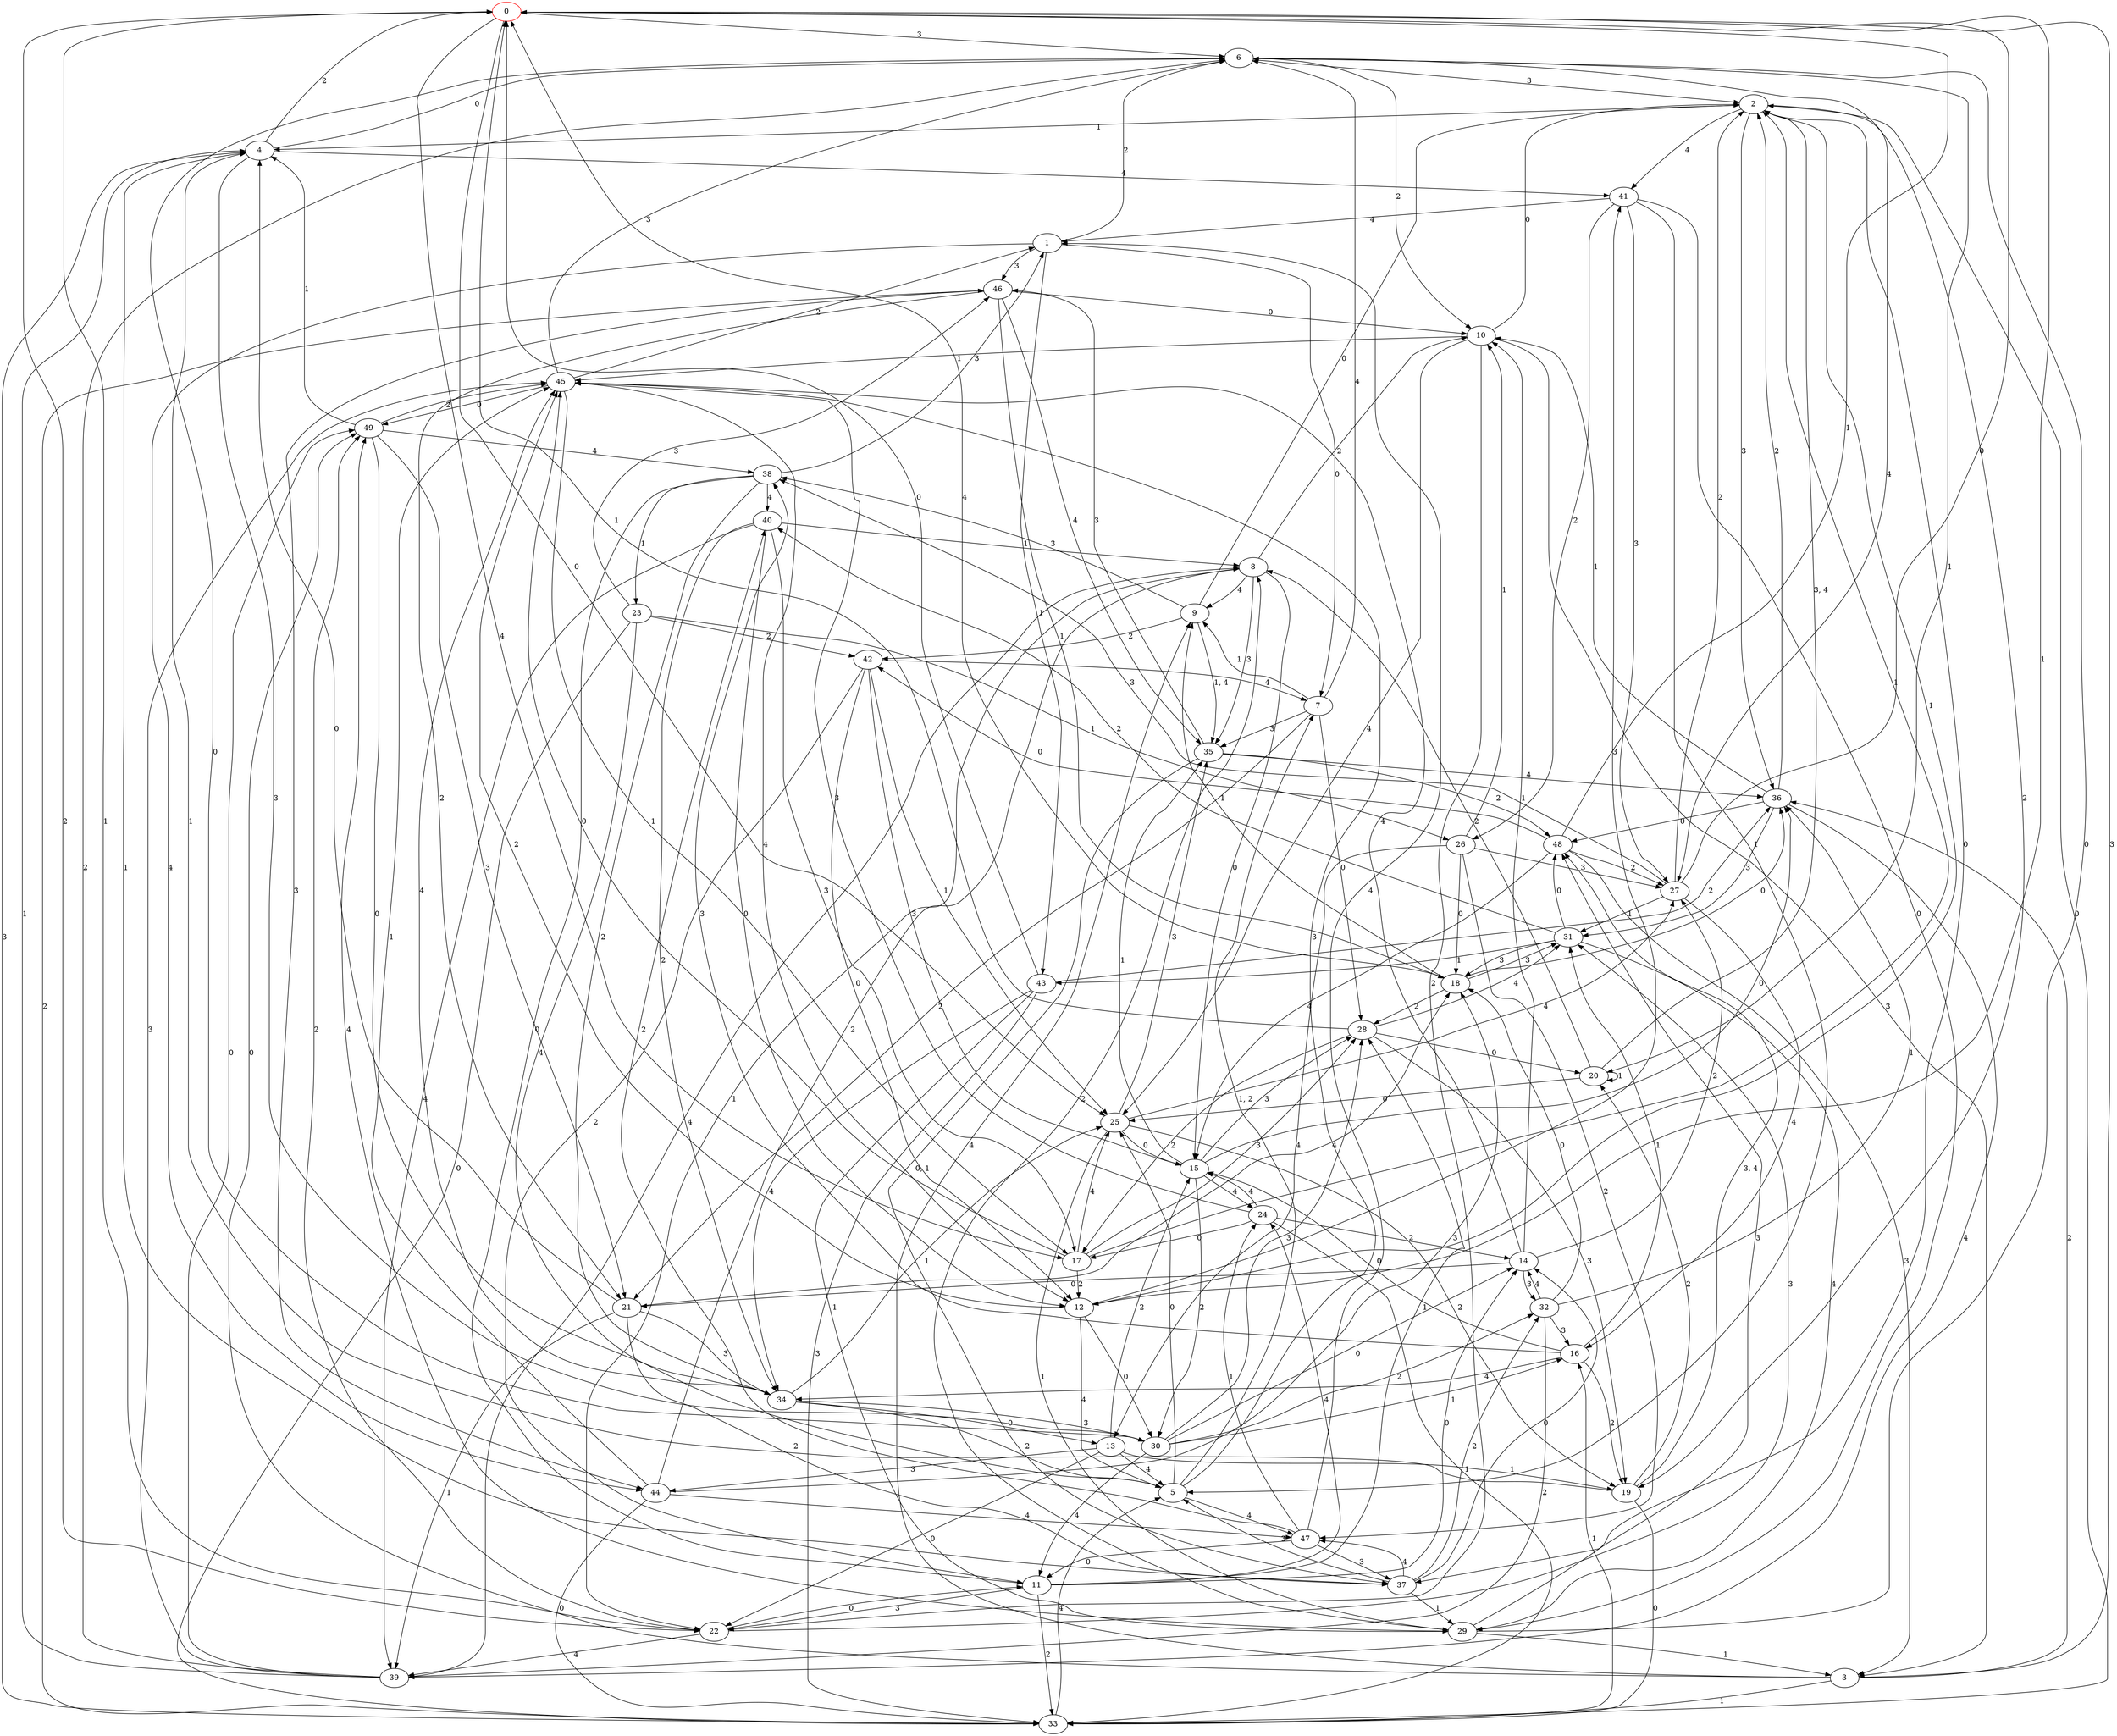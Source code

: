digraph g {
0 [label= "0"] [color="red"];
1 [label= "1"];
2 [label= "2"];
3 [label= "3"];
4 [label= "4"];
5 [label= "5"];
6 [label= "6"];
7 [label= "7"];
8 [label= "8"];
9 [label= "9"];
10 [label= "10"];
11 [label= "11"];
12 [label= "12"];
13 [label= "13"];
14 [label= "14"];
15 [label= "15"];
16 [label= "16"];
17 [label= "17"];
18 [label= "18"];
19 [label= "19"];
20 [label= "20"];
21 [label= "21"];
22 [label= "22"];
23 [label= "23"];
24 [label= "24"];
25 [label= "25"];
26 [label= "26"];
27 [label= "27"];
28 [label= "28"];
29 [label= "29"];
30 [label= "30"];
31 [label= "31"];
32 [label= "32"];
33 [label= "33"];
34 [label= "34"];
35 [label= "35"];
36 [label= "36"];
37 [label= "37"];
38 [label= "38"];
39 [label= "39"];
40 [label= "40"];
41 [label= "41"];
42 [label= "42"];
43 [label= "43"];
44 [label= "44"];
45 [label= "45"];
46 [label= "46"];
47 [label= "47"];
48 [label= "48"];
49 [label= "49"];
0 -> 25[label= "0"];
0 -> 12[label= "1"];
0 -> 22[label= "2"];
0 -> 6[label= "3"];
0 -> 17[label= "4"];
1 -> 7[label= "0"];
1 -> 43[label= "1"];
1 -> 6[label= "2"];
1 -> 46[label= "3"];
1 -> 44[label= "4"];
2 -> 37[label= "0"];
2 -> 4[label= "1"];
2 -> 19[label= "2"];
2 -> 36[label= "3"];
2 -> 41[label= "4"];
3 -> 49[label= "0"];
3 -> 33[label= "1"];
3 -> 36[label= "2"];
3 -> 0[label= "3"];
3 -> 9[label= "4"];
4 -> 6[label= "0"];
4 -> 37[label= "1"];
4 -> 0[label= "2"];
4 -> 30[label= "3"];
4 -> 41[label= "4"];
5 -> 25[label= "0"];
5 -> 45[label= "3"];
5 -> 47[label= "4"];
6 -> 30[label= "0"];
6 -> 20[label= "1"];
6 -> 10[label= "2"];
6 -> 2[label= "3"];
6 -> 27[label= "4"];
7 -> 28[label= "0"];
7 -> 9[label= "1"];
7 -> 21[label= "2"];
7 -> 35[label= "3"];
7 -> 6[label= "4"];
8 -> 15[label= "0"];
8 -> 22[label= "1"];
8 -> 10[label= "2"];
8 -> 35[label= "3"];
8 -> 9[label= "4"];
9 -> 2[label= "0"];
9 -> 42[label= "2"];
9 -> 38[label= "3"];
10 -> 2[label= "0"];
10 -> 45[label= "1"];
10 -> 22[label= "2"];
10 -> 3[label= "3"];
10 -> 25[label= "4"];
11 -> 14[label= "0"];
11 -> 28[label= "1"];
11 -> 33[label= "2"];
11 -> 22[label= "3"];
11 -> 24[label= "4"];
12 -> 30[label= "0"];
12 -> 2[label= "1"];
12 -> 45[label= "2"];
12 -> 41[label= "3"];
12 -> 5[label= "4"];
13 -> 22[label= "0"];
13 -> 19[label= "1"];
13 -> 15[label= "2"];
13 -> 44[label= "3"];
13 -> 5[label= "4"];
14 -> 21[label= "0"];
14 -> 10[label= "1"];
14 -> 27[label= "2"];
14 -> 32[label= "3"];
14 -> 45[label= "4"];
15 -> 36[label= "0"];
15 -> 35[label= "1"];
15 -> 30[label= "2"];
15 -> 28[label= "3"];
15 -> 24[label= "4"];
16 -> 15[label= "0"];
16 -> 31[label= "1"];
16 -> 19[label= "2"];
16 -> 38[label= "3"];
16 -> 34[label= "4"];
17 -> 45[label= "0"];
17 -> 2[label= "1"];
17 -> 12[label= "2"];
17 -> 28[label= "3"];
17 -> 25[label= "4"];
18 -> 36[label= "0"];
18 -> 9[label= "1"];
18 -> 28[label= "2"];
18 -> 31[label= "3"];
18 -> 0[label= "4"];
19 -> 33[label= "0"];
19 -> 4[label= "1"];
19 -> 20[label= "2"];
20 -> 25[label= "0"];
20 -> 20[label= "1"];
20 -> 8[label= "2"];
21 -> 4[label= "0"];
21 -> 39[label= "1"];
21 -> 37[label= "2"];
21 -> 34[label= "3"];
21 -> 18[label= "4"];
22 -> 11[label= "0"];
22 -> 0[label= "1"];
22 -> 49[label= "2"];
22 -> 31[label= "3"];
22 -> 39[label= "4"];
23 -> 33[label= "0"];
23 -> 26[label= "1"];
23 -> 42[label= "2"];
23 -> 46[label= "3"];
23 -> 5[label= "4"];
24 -> 17[label= "0"];
24 -> 33[label= "1"];
24 -> 14[label= "2"];
24 -> 45[label= "3"];
24 -> 15[label= "4"];
25 -> 15[label= "0"];
25 -> 29[label= "1"];
25 -> 19[label= "2"];
25 -> 35[label= "3"];
25 -> 27[label= "4"];
26 -> 18[label= "0"];
26 -> 10[label= "1"];
26 -> 47[label= "2"];
26 -> 27[label= "3"];
26 -> 13[label= "4"];
27 -> 0[label= "0"];
27 -> 31[label= "1"];
27 -> 2[label= "2"];
27 -> 38[label= "3"];
27 -> 16[label= "4"];
28 -> 20[label= "0"];
28 -> 0[label= "1"];
28 -> 17[label= "2"];
28 -> 19[label= "3"];
28 -> 31[label= "4"];
29 -> 6[label= "0"];
29 -> 3[label= "1"];
29 -> 8[label= "2"];
29 -> 48[label= "3"];
29 -> 49[label= "4"];
30 -> 14[label= "0"];
30 -> 16[label= "1"];
30 -> 32[label= "2"];
30 -> 28[label= "3"];
30 -> 11[label= "4"];
31 -> 48[label= "0"];
31 -> 43[label= "1"];
31 -> 40[label= "2"];
31 -> 18[label= "3"];
31 -> 29[label= "4"];
32 -> 18[label= "0"];
32 -> 36[label= "1"];
32 -> 39[label= "2"];
32 -> 16[label= "3"];
32 -> 14[label= "4"];
33 -> 2[label= "0"];
33 -> 16[label= "1"];
33 -> 46[label= "2"];
33 -> 4[label= "3"];
33 -> 5[label= "4"];
34 -> 13[label= "0"];
34 -> 25[label= "1"];
34 -> 5[label= "2"];
34 -> 30[label= "3"];
34 -> 45[label= "4"];
35 -> 48[label= "2"];
35 -> 46[label= "3"];
35 -> 36[label= "4"];
36 -> 48[label= "0"];
36 -> 10[label= "1"];
36 -> 2[label= "2"];
36 -> 31[label= "3"];
36 -> 39[label= "4"];
37 -> 14[label= "0"];
37 -> 29[label= "1"];
37 -> 32[label= "2"];
37 -> 5[label= "3"];
37 -> 47[label= "4"];
38 -> 11[label= "0"];
38 -> 23[label= "1"];
38 -> 34[label= "2"];
38 -> 1[label= "3"];
38 -> 40[label= "4"];
39 -> 49[label= "0"];
39 -> 4[label= "1"];
39 -> 6[label= "2"];
39 -> 45[label= "3"];
39 -> 8[label= "4"];
40 -> 12[label= "0"];
40 -> 8[label= "1"];
40 -> 34[label= "2"];
40 -> 17[label= "3"];
40 -> 39[label= "4"];
41 -> 29[label= "0"];
41 -> 5[label= "1"];
41 -> 26[label= "2"];
41 -> 27[label= "3"];
41 -> 1[label= "4"];
42 -> 12[label= "0"];
42 -> 25[label= "1"];
42 -> 11[label= "2"];
42 -> 15[label= "3"];
42 -> 7[label= "4"];
43 -> 0[label= "0"];
43 -> 29[label= "1"];
43 -> 36[label= "2"];
43 -> 33[label= "3"];
43 -> 34[label= "4"];
44 -> 33[label= "0"];
44 -> 45[label= "1"];
44 -> 8[label= "2"];
44 -> 18[label= "3"];
44 -> 47[label= "4"];
45 -> 49[label= "0"];
45 -> 17[label= "1"];
45 -> 1[label= "2"];
45 -> 6[label= "3"];
45 -> 12[label= "4"];
46 -> 10[label= "0"];
46 -> 18[label= "1"];
46 -> 21[label= "2"];
46 -> 44[label= "3"];
46 -> 35[label= "4"];
47 -> 11[label= "0"];
47 -> 24[label= "1"];
47 -> 40[label= "2"];
47 -> 37[label= "3"];
47 -> 1[label= "4"];
48 -> 42[label= "0"];
48 -> 0[label= "1"];
48 -> 27[label= "2"];
48 -> 3[label= "3"];
48 -> 15[label= "4"];
49 -> 34[label= "0"];
49 -> 4[label= "1"];
49 -> 45[label= "2"];
49 -> 21[label= "3"];
49 -> 38[label= "4"];
5 -> 7[label= "1, 2"];
9 -> 35[label= "1, 4"];
19 -> 48[label= "3, 4"];
20 -> 2[label= "3, 4"];
35 -> 37[label= "0, 1"];
}
